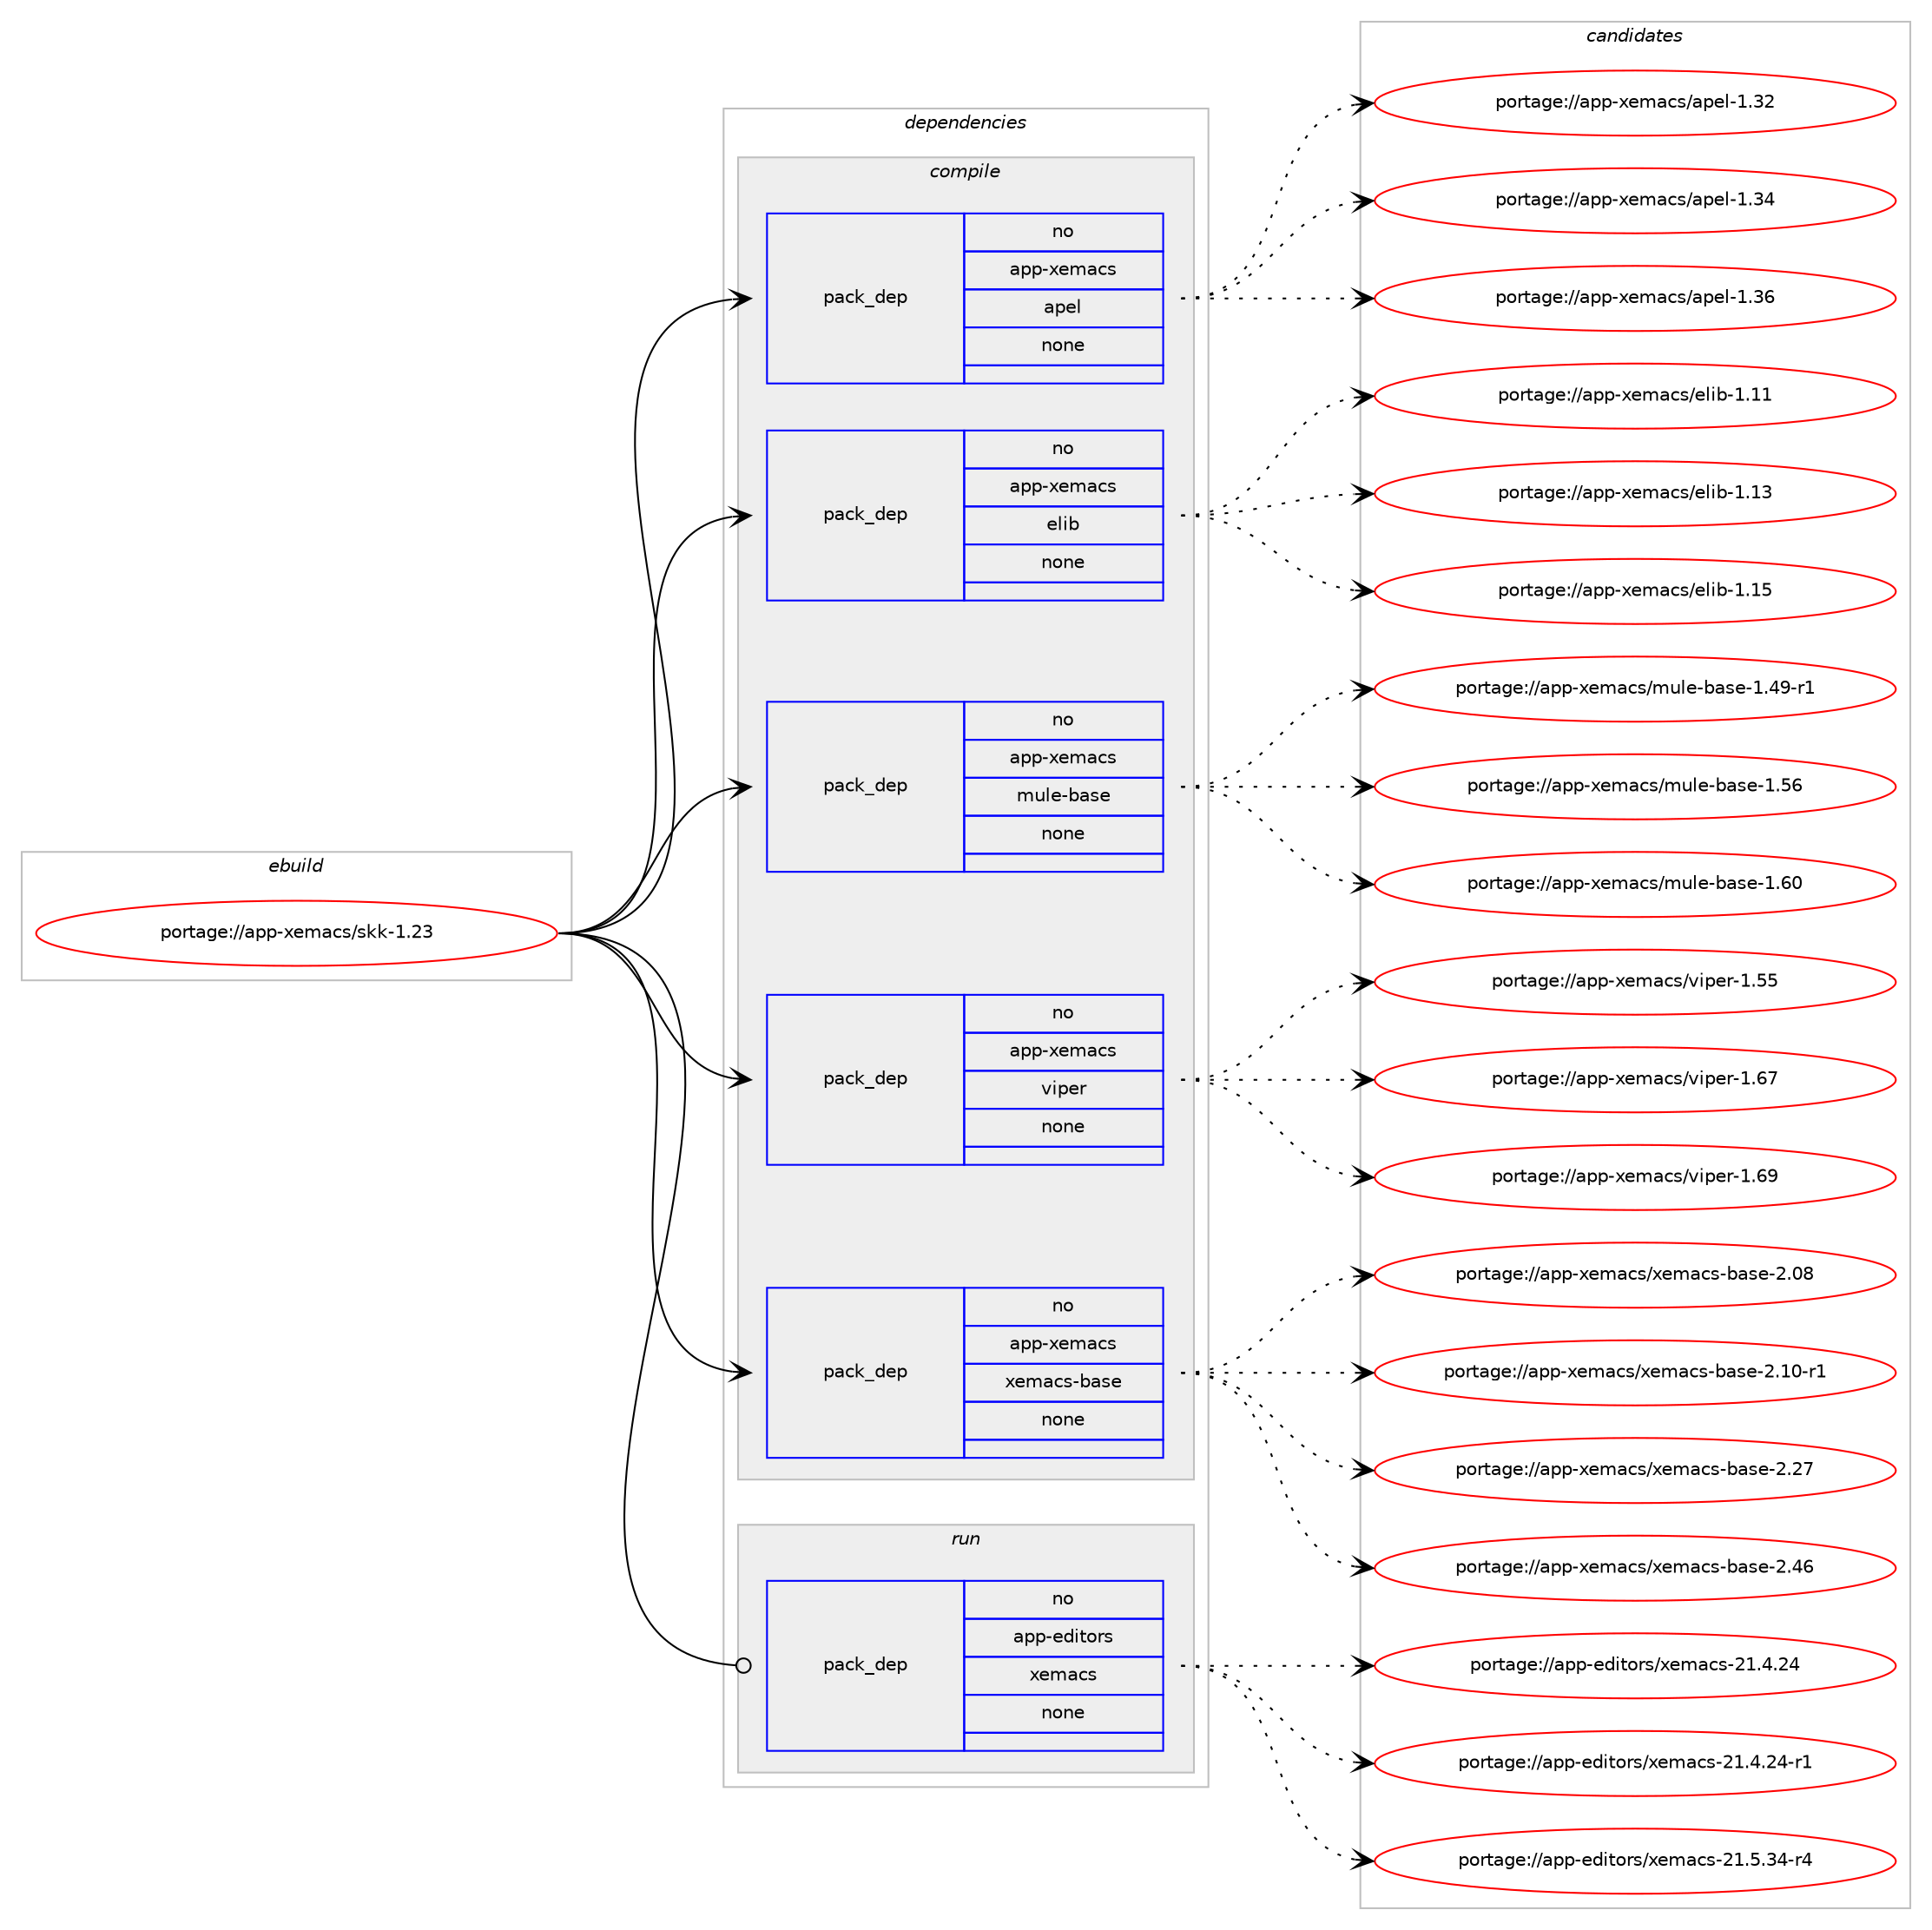 digraph prolog {

# *************
# Graph options
# *************

newrank=true;
concentrate=true;
compound=true;
graph [rankdir=LR,fontname=Helvetica,fontsize=10,ranksep=1.5];#, ranksep=2.5, nodesep=0.2];
edge  [arrowhead=vee];
node  [fontname=Helvetica,fontsize=10];

# **********
# The ebuild
# **********

subgraph cluster_leftcol {
color=gray;
rank=same;
label=<<i>ebuild</i>>;
id [label="portage://app-xemacs/skk-1.23", color=red, width=4, href="../app-xemacs/skk-1.23.svg"];
}

# ****************
# The dependencies
# ****************

subgraph cluster_midcol {
color=gray;
label=<<i>dependencies</i>>;
subgraph cluster_compile {
fillcolor="#eeeeee";
style=filled;
label=<<i>compile</i>>;
subgraph pack38423 {
dependency51266 [label=<<TABLE BORDER="0" CELLBORDER="1" CELLSPACING="0" CELLPADDING="4" WIDTH="220"><TR><TD ROWSPAN="6" CELLPADDING="30">pack_dep</TD></TR><TR><TD WIDTH="110">no</TD></TR><TR><TD>app-xemacs</TD></TR><TR><TD>apel</TD></TR><TR><TD>none</TD></TR><TR><TD></TD></TR></TABLE>>, shape=none, color=blue];
}
id:e -> dependency51266:w [weight=20,style="solid",arrowhead="vee"];
subgraph pack38424 {
dependency51267 [label=<<TABLE BORDER="0" CELLBORDER="1" CELLSPACING="0" CELLPADDING="4" WIDTH="220"><TR><TD ROWSPAN="6" CELLPADDING="30">pack_dep</TD></TR><TR><TD WIDTH="110">no</TD></TR><TR><TD>app-xemacs</TD></TR><TR><TD>elib</TD></TR><TR><TD>none</TD></TR><TR><TD></TD></TR></TABLE>>, shape=none, color=blue];
}
id:e -> dependency51267:w [weight=20,style="solid",arrowhead="vee"];
subgraph pack38425 {
dependency51268 [label=<<TABLE BORDER="0" CELLBORDER="1" CELLSPACING="0" CELLPADDING="4" WIDTH="220"><TR><TD ROWSPAN="6" CELLPADDING="30">pack_dep</TD></TR><TR><TD WIDTH="110">no</TD></TR><TR><TD>app-xemacs</TD></TR><TR><TD>mule-base</TD></TR><TR><TD>none</TD></TR><TR><TD></TD></TR></TABLE>>, shape=none, color=blue];
}
id:e -> dependency51268:w [weight=20,style="solid",arrowhead="vee"];
subgraph pack38426 {
dependency51269 [label=<<TABLE BORDER="0" CELLBORDER="1" CELLSPACING="0" CELLPADDING="4" WIDTH="220"><TR><TD ROWSPAN="6" CELLPADDING="30">pack_dep</TD></TR><TR><TD WIDTH="110">no</TD></TR><TR><TD>app-xemacs</TD></TR><TR><TD>viper</TD></TR><TR><TD>none</TD></TR><TR><TD></TD></TR></TABLE>>, shape=none, color=blue];
}
id:e -> dependency51269:w [weight=20,style="solid",arrowhead="vee"];
subgraph pack38427 {
dependency51270 [label=<<TABLE BORDER="0" CELLBORDER="1" CELLSPACING="0" CELLPADDING="4" WIDTH="220"><TR><TD ROWSPAN="6" CELLPADDING="30">pack_dep</TD></TR><TR><TD WIDTH="110">no</TD></TR><TR><TD>app-xemacs</TD></TR><TR><TD>xemacs-base</TD></TR><TR><TD>none</TD></TR><TR><TD></TD></TR></TABLE>>, shape=none, color=blue];
}
id:e -> dependency51270:w [weight=20,style="solid",arrowhead="vee"];
}
subgraph cluster_compileandrun {
fillcolor="#eeeeee";
style=filled;
label=<<i>compile and run</i>>;
}
subgraph cluster_run {
fillcolor="#eeeeee";
style=filled;
label=<<i>run</i>>;
subgraph pack38428 {
dependency51271 [label=<<TABLE BORDER="0" CELLBORDER="1" CELLSPACING="0" CELLPADDING="4" WIDTH="220"><TR><TD ROWSPAN="6" CELLPADDING="30">pack_dep</TD></TR><TR><TD WIDTH="110">no</TD></TR><TR><TD>app-editors</TD></TR><TR><TD>xemacs</TD></TR><TR><TD>none</TD></TR><TR><TD></TD></TR></TABLE>>, shape=none, color=blue];
}
id:e -> dependency51271:w [weight=20,style="solid",arrowhead="odot"];
}
}

# **************
# The candidates
# **************

subgraph cluster_choices {
rank=same;
color=gray;
label=<<i>candidates</i>>;

subgraph choice38423 {
color=black;
nodesep=1;
choiceportage9711211245120101109979911547971121011084549465150 [label="portage://app-xemacs/apel-1.32", color=red, width=4,href="../app-xemacs/apel-1.32.svg"];
choiceportage9711211245120101109979911547971121011084549465152 [label="portage://app-xemacs/apel-1.34", color=red, width=4,href="../app-xemacs/apel-1.34.svg"];
choiceportage9711211245120101109979911547971121011084549465154 [label="portage://app-xemacs/apel-1.36", color=red, width=4,href="../app-xemacs/apel-1.36.svg"];
dependency51266:e -> choiceportage9711211245120101109979911547971121011084549465150:w [style=dotted,weight="100"];
dependency51266:e -> choiceportage9711211245120101109979911547971121011084549465152:w [style=dotted,weight="100"];
dependency51266:e -> choiceportage9711211245120101109979911547971121011084549465154:w [style=dotted,weight="100"];
}
subgraph choice38424 {
color=black;
nodesep=1;
choiceportage9711211245120101109979911547101108105984549464949 [label="portage://app-xemacs/elib-1.11", color=red, width=4,href="../app-xemacs/elib-1.11.svg"];
choiceportage9711211245120101109979911547101108105984549464951 [label="portage://app-xemacs/elib-1.13", color=red, width=4,href="../app-xemacs/elib-1.13.svg"];
choiceportage9711211245120101109979911547101108105984549464953 [label="portage://app-xemacs/elib-1.15", color=red, width=4,href="../app-xemacs/elib-1.15.svg"];
dependency51267:e -> choiceportage9711211245120101109979911547101108105984549464949:w [style=dotted,weight="100"];
dependency51267:e -> choiceportage9711211245120101109979911547101108105984549464951:w [style=dotted,weight="100"];
dependency51267:e -> choiceportage9711211245120101109979911547101108105984549464953:w [style=dotted,weight="100"];
}
subgraph choice38425 {
color=black;
nodesep=1;
choiceportage971121124512010110997991154710911710810145989711510145494652574511449 [label="portage://app-xemacs/mule-base-1.49-r1", color=red, width=4,href="../app-xemacs/mule-base-1.49-r1.svg"];
choiceportage97112112451201011099799115471091171081014598971151014549465354 [label="portage://app-xemacs/mule-base-1.56", color=red, width=4,href="../app-xemacs/mule-base-1.56.svg"];
choiceportage97112112451201011099799115471091171081014598971151014549465448 [label="portage://app-xemacs/mule-base-1.60", color=red, width=4,href="../app-xemacs/mule-base-1.60.svg"];
dependency51268:e -> choiceportage971121124512010110997991154710911710810145989711510145494652574511449:w [style=dotted,weight="100"];
dependency51268:e -> choiceportage97112112451201011099799115471091171081014598971151014549465354:w [style=dotted,weight="100"];
dependency51268:e -> choiceportage97112112451201011099799115471091171081014598971151014549465448:w [style=dotted,weight="100"];
}
subgraph choice38426 {
color=black;
nodesep=1;
choiceportage97112112451201011099799115471181051121011144549465353 [label="portage://app-xemacs/viper-1.55", color=red, width=4,href="../app-xemacs/viper-1.55.svg"];
choiceportage97112112451201011099799115471181051121011144549465455 [label="portage://app-xemacs/viper-1.67", color=red, width=4,href="../app-xemacs/viper-1.67.svg"];
choiceportage97112112451201011099799115471181051121011144549465457 [label="portage://app-xemacs/viper-1.69", color=red, width=4,href="../app-xemacs/viper-1.69.svg"];
dependency51269:e -> choiceportage97112112451201011099799115471181051121011144549465353:w [style=dotted,weight="100"];
dependency51269:e -> choiceportage97112112451201011099799115471181051121011144549465455:w [style=dotted,weight="100"];
dependency51269:e -> choiceportage97112112451201011099799115471181051121011144549465457:w [style=dotted,weight="100"];
}
subgraph choice38427 {
color=black;
nodesep=1;
choiceportage971121124512010110997991154712010110997991154598971151014550464856 [label="portage://app-xemacs/xemacs-base-2.08", color=red, width=4,href="../app-xemacs/xemacs-base-2.08.svg"];
choiceportage9711211245120101109979911547120101109979911545989711510145504649484511449 [label="portage://app-xemacs/xemacs-base-2.10-r1", color=red, width=4,href="../app-xemacs/xemacs-base-2.10-r1.svg"];
choiceportage971121124512010110997991154712010110997991154598971151014550465055 [label="portage://app-xemacs/xemacs-base-2.27", color=red, width=4,href="../app-xemacs/xemacs-base-2.27.svg"];
choiceportage971121124512010110997991154712010110997991154598971151014550465254 [label="portage://app-xemacs/xemacs-base-2.46", color=red, width=4,href="../app-xemacs/xemacs-base-2.46.svg"];
dependency51270:e -> choiceportage971121124512010110997991154712010110997991154598971151014550464856:w [style=dotted,weight="100"];
dependency51270:e -> choiceportage9711211245120101109979911547120101109979911545989711510145504649484511449:w [style=dotted,weight="100"];
dependency51270:e -> choiceportage971121124512010110997991154712010110997991154598971151014550465055:w [style=dotted,weight="100"];
dependency51270:e -> choiceportage971121124512010110997991154712010110997991154598971151014550465254:w [style=dotted,weight="100"];
}
subgraph choice38428 {
color=black;
nodesep=1;
choiceportage97112112451011001051161111141154712010110997991154550494652465052 [label="portage://app-editors/xemacs-21.4.24", color=red, width=4,href="../app-editors/xemacs-21.4.24.svg"];
choiceportage971121124510110010511611111411547120101109979911545504946524650524511449 [label="portage://app-editors/xemacs-21.4.24-r1", color=red, width=4,href="../app-editors/xemacs-21.4.24-r1.svg"];
choiceportage971121124510110010511611111411547120101109979911545504946534651524511452 [label="portage://app-editors/xemacs-21.5.34-r4", color=red, width=4,href="../app-editors/xemacs-21.5.34-r4.svg"];
dependency51271:e -> choiceportage97112112451011001051161111141154712010110997991154550494652465052:w [style=dotted,weight="100"];
dependency51271:e -> choiceportage971121124510110010511611111411547120101109979911545504946524650524511449:w [style=dotted,weight="100"];
dependency51271:e -> choiceportage971121124510110010511611111411547120101109979911545504946534651524511452:w [style=dotted,weight="100"];
}
}

}
